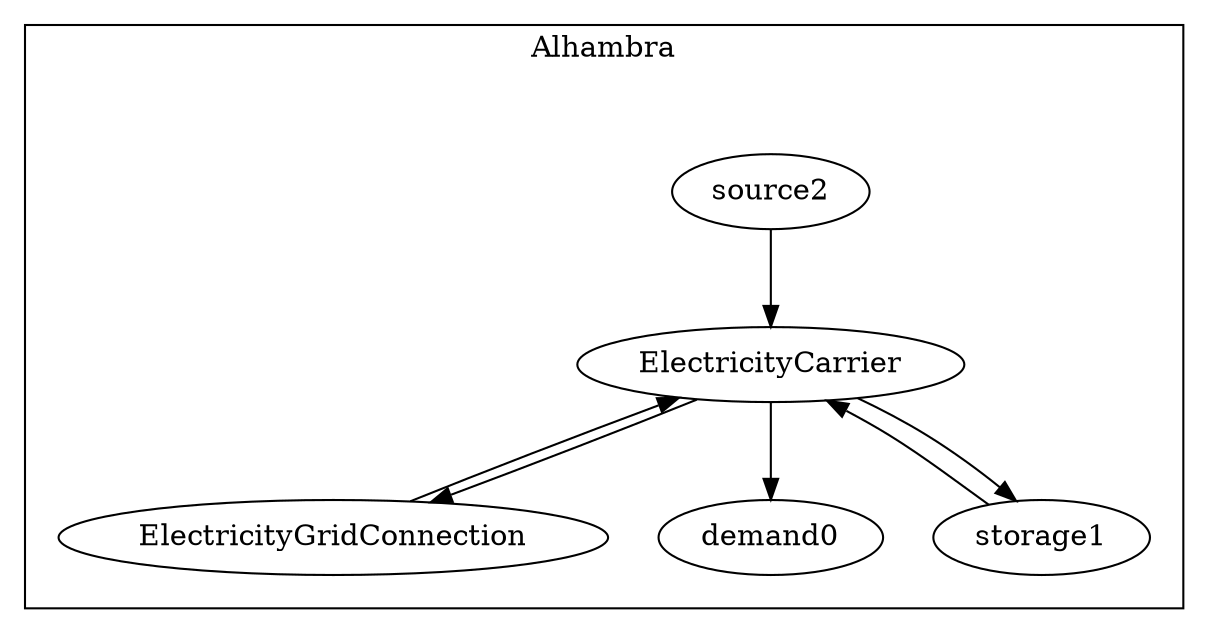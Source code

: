 digraph "MTRESS model" {
	subgraph "cluster_['Alhambra']" {
		graph [label=Alhambra]
		subgraph "cluster_['Alhambra', 'ElectricityCarrier']" {
			graph [color=black label=ElectricityCarrier style=invis]
			"['Alhambra', 'ElectricityCarrier']" [label=ElectricityCarrier]
		}
		subgraph "cluster_['Alhambra', 'ElectricityGridConnection']" {
			graph [color=black label=ElectricityGridConnection style=invis]
			"['Alhambra', 'ElectricityGridConnection']" [label=ElectricityGridConnection]
		}
		subgraph "cluster_['Alhambra', 'demand0']" {
			graph [color=black label=demand0 style=invis]
			"['Alhambra', 'demand0']" [label=demand0]
		}
		subgraph "cluster_['Alhambra', 'storage1']" {
			graph [color=black label=storage1 style=invis]
			"['Alhambra', 'storage1']" [label=storage1]
		}
		subgraph "cluster_['Alhambra', 'source2']" {
			graph [color=black label=source2 style=invis]
			"['Alhambra', 'source2']" [label=source2]
		}
	}
	"['Alhambra', 'storage1']" -> "['Alhambra', 'ElectricityCarrier']" [label="" color=black]
	"['Alhambra', 'ElectricityCarrier']" -> "['Alhambra', 'demand0']" [label="" color=black]
	"['Alhambra', 'ElectricityGridConnection']" -> "['Alhambra', 'ElectricityCarrier']" [label="" color=black]
	"['Alhambra', 'ElectricityCarrier']" -> "['Alhambra', 'ElectricityGridConnection']" [label="" color=black]
	"['Alhambra', 'ElectricityCarrier']" -> "['Alhambra', 'storage1']" [label="" color=black]
	"['Alhambra', 'source2']" -> "['Alhambra', 'ElectricityCarrier']" [label="" color=black]
}
